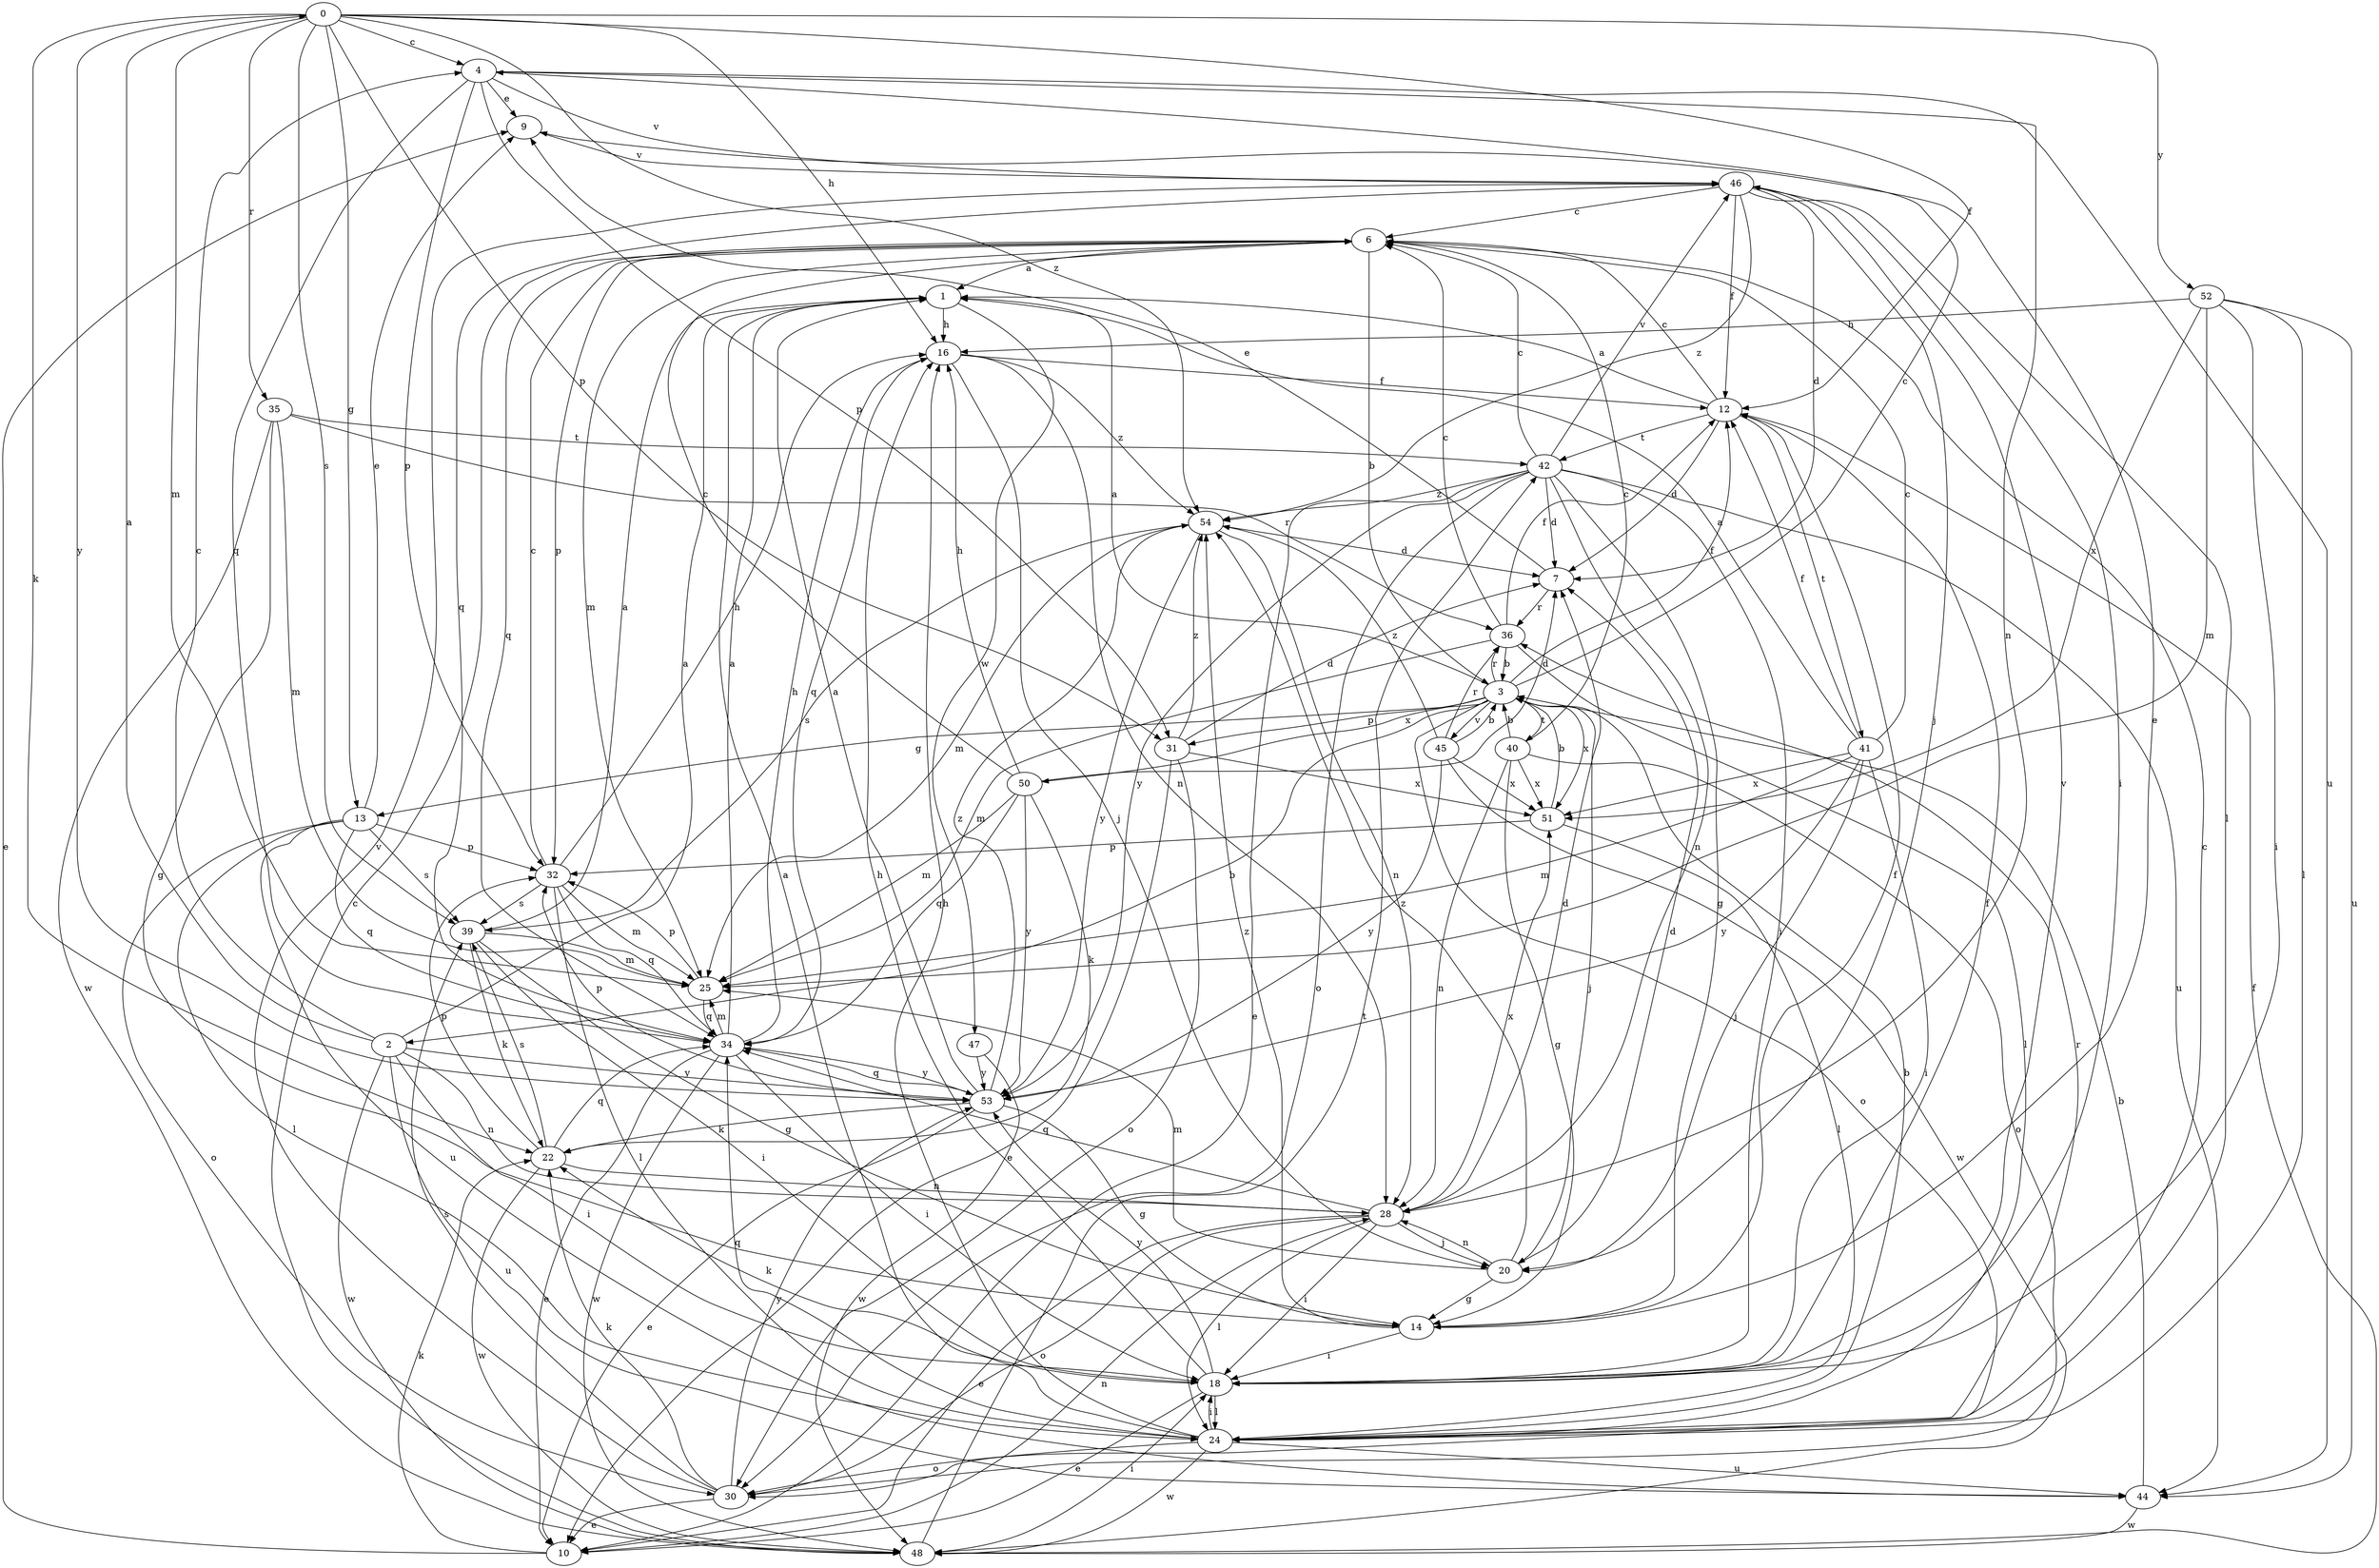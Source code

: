 strict digraph  {
0;
1;
2;
3;
4;
6;
7;
9;
10;
12;
13;
14;
16;
18;
20;
22;
24;
25;
28;
30;
31;
32;
34;
35;
36;
39;
40;
41;
42;
44;
45;
46;
47;
48;
50;
51;
52;
53;
54;
0 -> 4  [label=c];
0 -> 12  [label=f];
0 -> 13  [label=g];
0 -> 16  [label=h];
0 -> 22  [label=k];
0 -> 25  [label=m];
0 -> 31  [label=p];
0 -> 35  [label=r];
0 -> 39  [label=s];
0 -> 52  [label=y];
0 -> 53  [label=y];
0 -> 54  [label=z];
1 -> 16  [label=h];
1 -> 47  [label=w];
2 -> 0  [label=a];
2 -> 1  [label=a];
2 -> 4  [label=c];
2 -> 18  [label=i];
2 -> 28  [label=n];
2 -> 44  [label=u];
2 -> 48  [label=w];
2 -> 53  [label=y];
3 -> 1  [label=a];
3 -> 2  [label=b];
3 -> 4  [label=c];
3 -> 12  [label=f];
3 -> 13  [label=g];
3 -> 20  [label=j];
3 -> 30  [label=o];
3 -> 31  [label=p];
3 -> 36  [label=r];
3 -> 40  [label=t];
3 -> 45  [label=v];
3 -> 50  [label=x];
3 -> 51  [label=x];
4 -> 9  [label=e];
4 -> 28  [label=n];
4 -> 31  [label=p];
4 -> 32  [label=p];
4 -> 34  [label=q];
4 -> 44  [label=u];
4 -> 46  [label=v];
6 -> 1  [label=a];
6 -> 3  [label=b];
6 -> 25  [label=m];
6 -> 32  [label=p];
6 -> 34  [label=q];
7 -> 9  [label=e];
7 -> 36  [label=r];
9 -> 46  [label=v];
10 -> 9  [label=e];
10 -> 22  [label=k];
10 -> 28  [label=n];
12 -> 1  [label=a];
12 -> 6  [label=c];
12 -> 7  [label=d];
12 -> 41  [label=t];
12 -> 42  [label=t];
13 -> 9  [label=e];
13 -> 24  [label=l];
13 -> 30  [label=o];
13 -> 32  [label=p];
13 -> 34  [label=q];
13 -> 39  [label=s];
13 -> 44  [label=u];
14 -> 9  [label=e];
14 -> 12  [label=f];
14 -> 18  [label=i];
14 -> 54  [label=z];
16 -> 12  [label=f];
16 -> 20  [label=j];
16 -> 28  [label=n];
16 -> 34  [label=q];
16 -> 54  [label=z];
18 -> 10  [label=e];
18 -> 12  [label=f];
18 -> 16  [label=h];
18 -> 22  [label=k];
18 -> 24  [label=l];
18 -> 46  [label=v];
18 -> 53  [label=y];
20 -> 7  [label=d];
20 -> 14  [label=g];
20 -> 25  [label=m];
20 -> 28  [label=n];
20 -> 54  [label=z];
22 -> 28  [label=n];
22 -> 32  [label=p];
22 -> 34  [label=q];
22 -> 39  [label=s];
22 -> 48  [label=w];
24 -> 1  [label=a];
24 -> 3  [label=b];
24 -> 6  [label=c];
24 -> 16  [label=h];
24 -> 18  [label=i];
24 -> 30  [label=o];
24 -> 34  [label=q];
24 -> 36  [label=r];
24 -> 44  [label=u];
24 -> 48  [label=w];
25 -> 32  [label=p];
25 -> 34  [label=q];
28 -> 7  [label=d];
28 -> 10  [label=e];
28 -> 18  [label=i];
28 -> 20  [label=j];
28 -> 24  [label=l];
28 -> 30  [label=o];
28 -> 34  [label=q];
28 -> 51  [label=x];
30 -> 10  [label=e];
30 -> 22  [label=k];
30 -> 39  [label=s];
30 -> 46  [label=v];
30 -> 53  [label=y];
31 -> 7  [label=d];
31 -> 10  [label=e];
31 -> 30  [label=o];
31 -> 51  [label=x];
31 -> 54  [label=z];
32 -> 6  [label=c];
32 -> 16  [label=h];
32 -> 24  [label=l];
32 -> 25  [label=m];
32 -> 34  [label=q];
32 -> 39  [label=s];
34 -> 1  [label=a];
34 -> 10  [label=e];
34 -> 16  [label=h];
34 -> 18  [label=i];
34 -> 25  [label=m];
34 -> 48  [label=w];
34 -> 53  [label=y];
35 -> 14  [label=g];
35 -> 25  [label=m];
35 -> 36  [label=r];
35 -> 42  [label=t];
35 -> 48  [label=w];
36 -> 3  [label=b];
36 -> 6  [label=c];
36 -> 12  [label=f];
36 -> 24  [label=l];
36 -> 25  [label=m];
39 -> 1  [label=a];
39 -> 14  [label=g];
39 -> 18  [label=i];
39 -> 22  [label=k];
39 -> 25  [label=m];
40 -> 3  [label=b];
40 -> 6  [label=c];
40 -> 14  [label=g];
40 -> 28  [label=n];
40 -> 30  [label=o];
40 -> 51  [label=x];
41 -> 1  [label=a];
41 -> 6  [label=c];
41 -> 12  [label=f];
41 -> 18  [label=i];
41 -> 20  [label=j];
41 -> 25  [label=m];
41 -> 51  [label=x];
41 -> 53  [label=y];
42 -> 6  [label=c];
42 -> 7  [label=d];
42 -> 10  [label=e];
42 -> 14  [label=g];
42 -> 18  [label=i];
42 -> 28  [label=n];
42 -> 30  [label=o];
42 -> 44  [label=u];
42 -> 46  [label=v];
42 -> 53  [label=y];
42 -> 54  [label=z];
44 -> 3  [label=b];
44 -> 48  [label=w];
45 -> 3  [label=b];
45 -> 36  [label=r];
45 -> 48  [label=w];
45 -> 51  [label=x];
45 -> 53  [label=y];
45 -> 54  [label=z];
46 -> 6  [label=c];
46 -> 7  [label=d];
46 -> 12  [label=f];
46 -> 18  [label=i];
46 -> 20  [label=j];
46 -> 24  [label=l];
46 -> 34  [label=q];
46 -> 54  [label=z];
47 -> 48  [label=w];
47 -> 53  [label=y];
48 -> 6  [label=c];
48 -> 12  [label=f];
48 -> 18  [label=i];
48 -> 42  [label=t];
50 -> 6  [label=c];
50 -> 7  [label=d];
50 -> 16  [label=h];
50 -> 22  [label=k];
50 -> 25  [label=m];
50 -> 34  [label=q];
50 -> 53  [label=y];
51 -> 3  [label=b];
51 -> 24  [label=l];
51 -> 32  [label=p];
52 -> 16  [label=h];
52 -> 18  [label=i];
52 -> 24  [label=l];
52 -> 25  [label=m];
52 -> 44  [label=u];
52 -> 51  [label=x];
53 -> 1  [label=a];
53 -> 10  [label=e];
53 -> 14  [label=g];
53 -> 22  [label=k];
53 -> 32  [label=p];
53 -> 34  [label=q];
53 -> 54  [label=z];
54 -> 7  [label=d];
54 -> 25  [label=m];
54 -> 28  [label=n];
54 -> 39  [label=s];
54 -> 53  [label=y];
}
